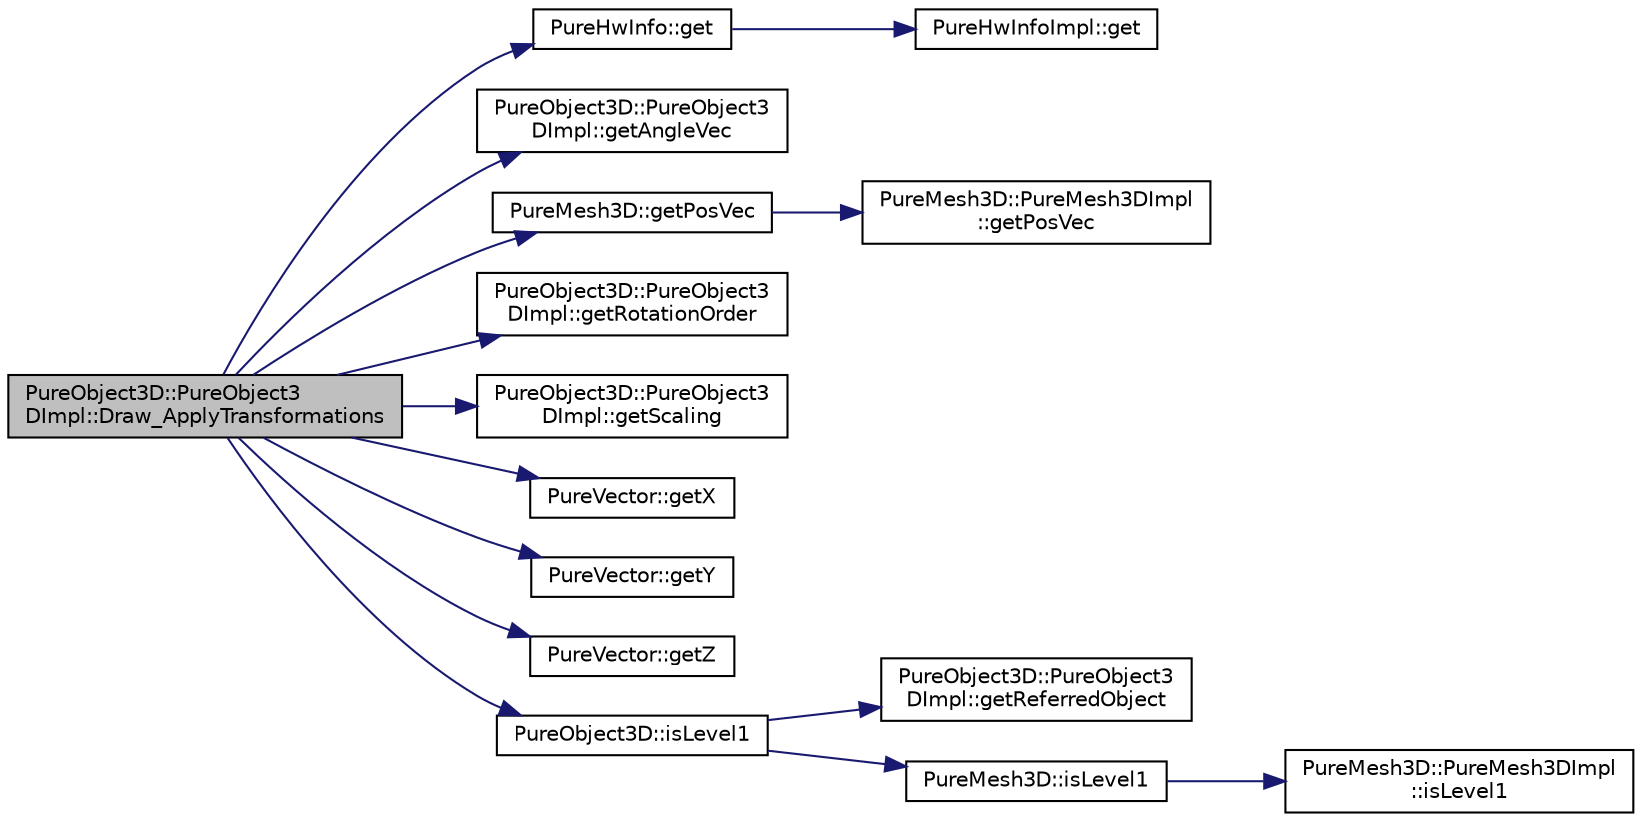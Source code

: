 digraph "PureObject3D::PureObject3DImpl::Draw_ApplyTransformations"
{
 // LATEX_PDF_SIZE
  edge [fontname="Helvetica",fontsize="10",labelfontname="Helvetica",labelfontsize="10"];
  node [fontname="Helvetica",fontsize="10",shape=record];
  rankdir="LR";
  Node1 [label="PureObject3D::PureObject3\lDImpl::Draw_ApplyTransformations",height=0.2,width=0.4,color="black", fillcolor="grey75", style="filled", fontcolor="black",tooltip="Applies transformations to the current modelview matrix based on the given object."];
  Node1 -> Node2 [color="midnightblue",fontsize="10",style="solid",fontname="Helvetica"];
  Node2 [label="PureHwInfo::get",height=0.2,width=0.4,color="black", fillcolor="white", style="filled",URL="$class_pure_hw_info.html#a5d801d548489e9f6c9a3485b8979af3f",tooltip="Gets the singleton instance."];
  Node2 -> Node3 [color="midnightblue",fontsize="10",style="solid",fontname="Helvetica"];
  Node3 [label="PureHwInfoImpl::get",height=0.2,width=0.4,color="black", fillcolor="white", style="filled",URL="$class_pure_hw_info_impl.html#a54faedd6ce3a5750139d457f4a8a22f2",tooltip="Gets the singleton instance."];
  Node1 -> Node4 [color="midnightblue",fontsize="10",style="solid",fontname="Helvetica"];
  Node4 [label="PureObject3D::PureObject3\lDImpl::getAngleVec",height=0.2,width=0.4,color="black", fillcolor="white", style="filled",URL="$class_pure_object3_d_1_1_pure_object3_d_impl.html#a63f4ee00f26c26e7b4b72b451b9259d5",tooltip=" "];
  Node1 -> Node5 [color="midnightblue",fontsize="10",style="solid",fontname="Helvetica"];
  Node5 [label="PureMesh3D::getPosVec",height=0.2,width=0.4,color="black", fillcolor="white", style="filled",URL="$class_pure_mesh3_d.html#a6a0d521719d2afacba9fe360df5ff670",tooltip="Gets the position."];
  Node5 -> Node6 [color="midnightblue",fontsize="10",style="solid",fontname="Helvetica"];
  Node6 [label="PureMesh3D::PureMesh3DImpl\l::getPosVec",height=0.2,width=0.4,color="black", fillcolor="white", style="filled",URL="$class_pure_mesh3_d_1_1_pure_mesh3_d_impl.html#a6179ac01bfe066184922eaeec0a59a5a",tooltip=" "];
  Node1 -> Node7 [color="midnightblue",fontsize="10",style="solid",fontname="Helvetica"];
  Node7 [label="PureObject3D::PureObject3\lDImpl::getRotationOrder",height=0.2,width=0.4,color="black", fillcolor="white", style="filled",URL="$class_pure_object3_d_1_1_pure_object3_d_impl.html#ad21ea221c38024ec15d0979a01787e48",tooltip=" "];
  Node1 -> Node8 [color="midnightblue",fontsize="10",style="solid",fontname="Helvetica"];
  Node8 [label="PureObject3D::PureObject3\lDImpl::getScaling",height=0.2,width=0.4,color="black", fillcolor="white", style="filled",URL="$class_pure_object3_d_1_1_pure_object3_d_impl.html#a1ad0ec55001b8dff0493ed6650da0b6e",tooltip=" "];
  Node1 -> Node9 [color="midnightblue",fontsize="10",style="solid",fontname="Helvetica"];
  Node9 [label="PureVector::getX",height=0.2,width=0.4,color="black", fillcolor="white", style="filled",URL="$class_pure_vector.html#a1671b6f7232f6cacd5b25e2e0078caa8",tooltip="Gets the X-coordinate."];
  Node1 -> Node10 [color="midnightblue",fontsize="10",style="solid",fontname="Helvetica"];
  Node10 [label="PureVector::getY",height=0.2,width=0.4,color="black", fillcolor="white", style="filled",URL="$class_pure_vector.html#ad3f280e052c74e30635f16def6f3fdff",tooltip="Gets the Y-coordinate."];
  Node1 -> Node11 [color="midnightblue",fontsize="10",style="solid",fontname="Helvetica"];
  Node11 [label="PureVector::getZ",height=0.2,width=0.4,color="black", fillcolor="white", style="filled",URL="$class_pure_vector.html#a0c7e17a5a9297eeefe11ac08611f4339",tooltip="Gets the Z-coordinate."];
  Node1 -> Node12 [color="midnightblue",fontsize="10",style="solid",fontname="Helvetica"];
  Node12 [label="PureObject3D::isLevel1",height=0.2,width=0.4,color="black", fillcolor="white", style="filled",URL="$class_pure_object3_d.html#aa46f669965a0b3ec379252b424ddd725",tooltip="Tells if the mesh is a level-1 parent mesh."];
  Node12 -> Node13 [color="midnightblue",fontsize="10",style="solid",fontname="Helvetica"];
  Node13 [label="PureObject3D::PureObject3\lDImpl::getReferredObject",height=0.2,width=0.4,color="black", fillcolor="white", style="filled",URL="$class_pure_object3_d_1_1_pure_object3_d_impl.html#a40d9f6688f4f5c505ca45cb476c36eec",tooltip=" "];
  Node12 -> Node14 [color="midnightblue",fontsize="10",style="solid",fontname="Helvetica"];
  Node14 [label="PureMesh3D::isLevel1",height=0.2,width=0.4,color="black", fillcolor="white", style="filled",URL="$class_pure_mesh3_d.html#a5994d09a83ab409a273eeffff3d6b105",tooltip="Tells if the mesh is a level-1 parent mesh."];
  Node14 -> Node15 [color="midnightblue",fontsize="10",style="solid",fontname="Helvetica"];
  Node15 [label="PureMesh3D::PureMesh3DImpl\l::isLevel1",height=0.2,width=0.4,color="black", fillcolor="white", style="filled",URL="$class_pure_mesh3_d_1_1_pure_mesh3_d_impl.html#affd18ce4e5530fc032f1eb2d5c03c689",tooltip=" "];
}

